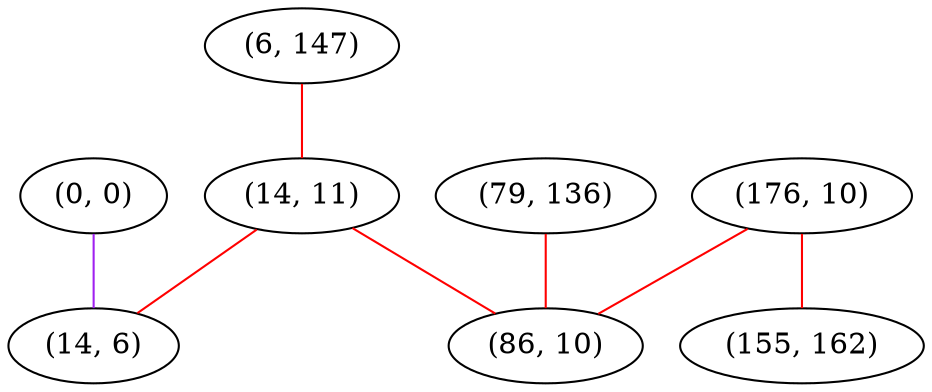 graph "" {
"(6, 147)";
"(14, 11)";
"(0, 0)";
"(176, 10)";
"(14, 6)";
"(79, 136)";
"(155, 162)";
"(86, 10)";
"(6, 147)" -- "(14, 11)"  [color=red, key=0, weight=1];
"(14, 11)" -- "(86, 10)"  [color=red, key=0, weight=1];
"(14, 11)" -- "(14, 6)"  [color=red, key=0, weight=1];
"(0, 0)" -- "(14, 6)"  [color=purple, key=0, weight=4];
"(176, 10)" -- "(155, 162)"  [color=red, key=0, weight=1];
"(176, 10)" -- "(86, 10)"  [color=red, key=0, weight=1];
"(79, 136)" -- "(86, 10)"  [color=red, key=0, weight=1];
}
